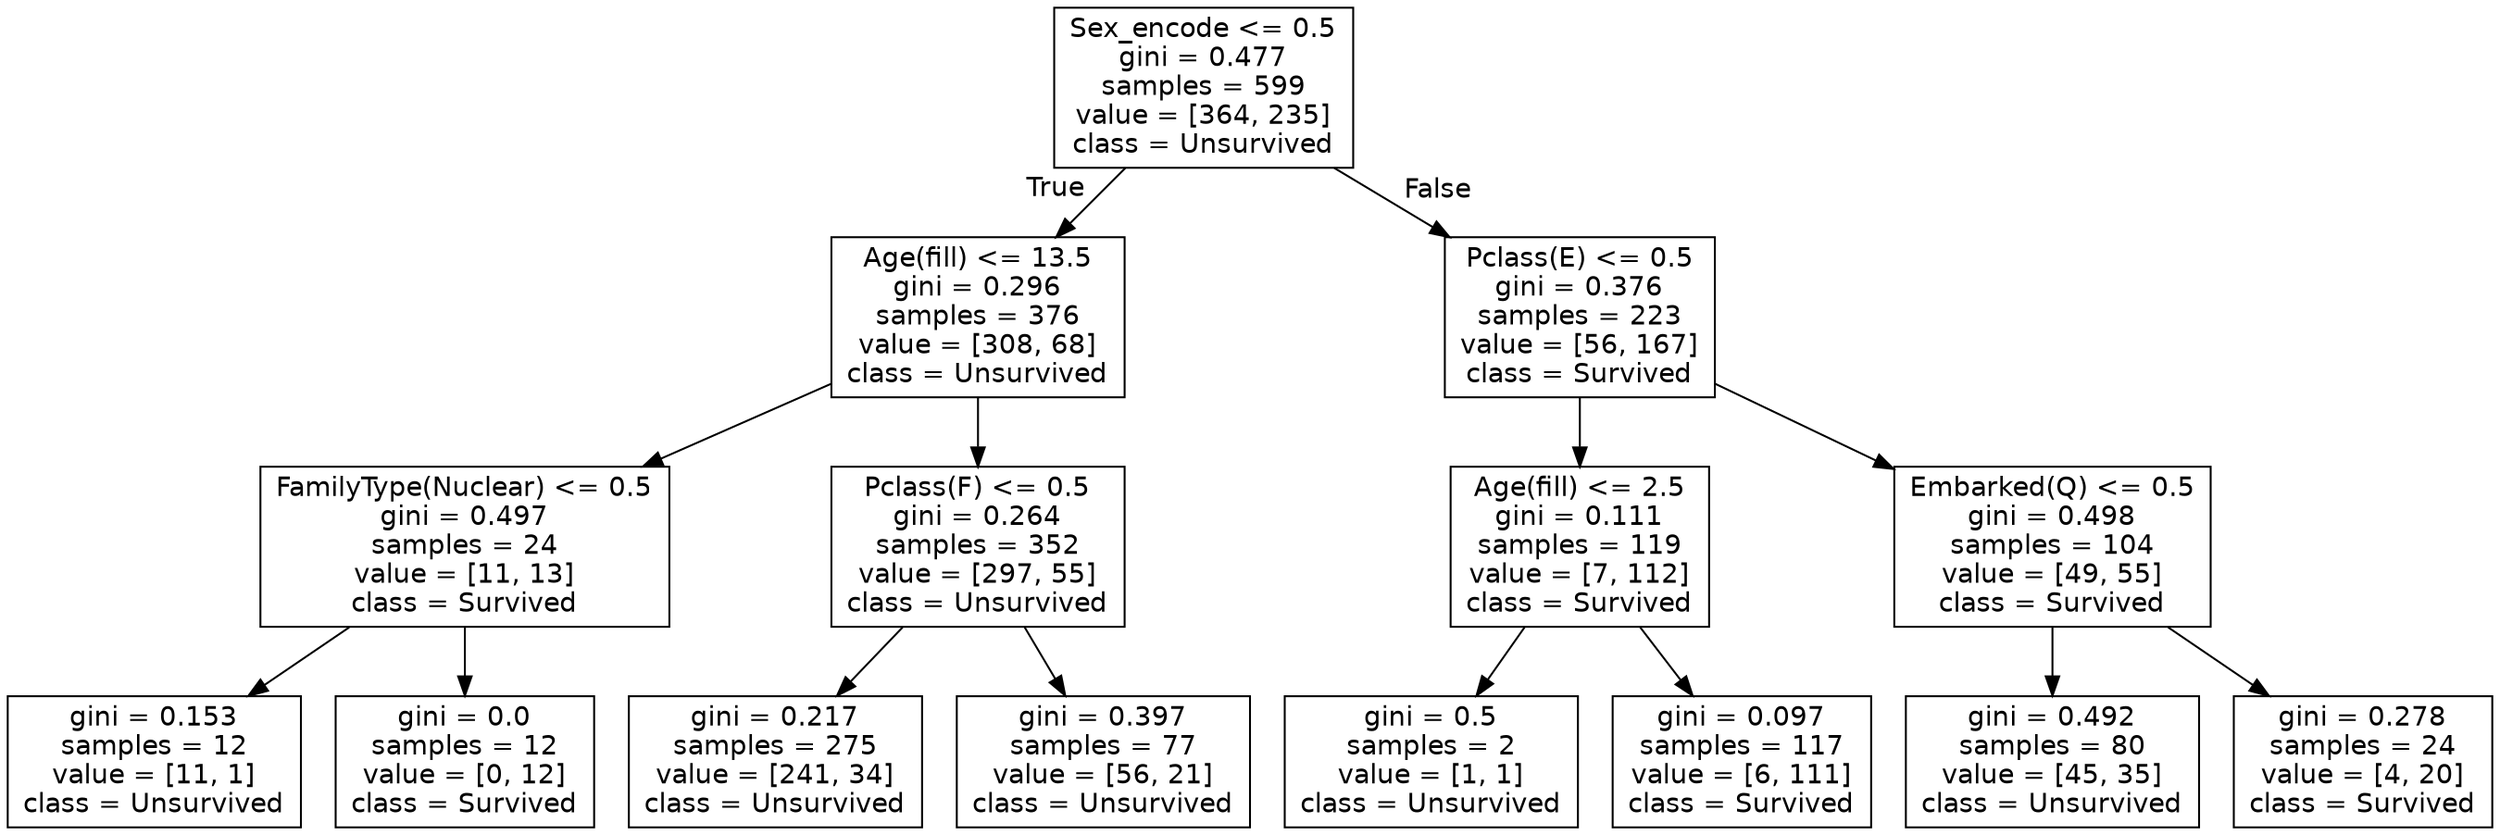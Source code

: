 digraph Tree {
node [shape=box, fontname="helvetica"] ;
edge [fontname="helvetica"] ;
0 [label="Sex_encode <= 0.5\ngini = 0.477\nsamples = 599\nvalue = [364, 235]\nclass = Unsurvived"] ;
1 [label="Age(fill) <= 13.5\ngini = 0.296\nsamples = 376\nvalue = [308, 68]\nclass = Unsurvived"] ;
0 -> 1 [labeldistance=2.5, labelangle=45, headlabel="True"] ;
2 [label="FamilyType(Nuclear) <= 0.5\ngini = 0.497\nsamples = 24\nvalue = [11, 13]\nclass = Survived"] ;
1 -> 2 ;
3 [label="gini = 0.153\nsamples = 12\nvalue = [11, 1]\nclass = Unsurvived"] ;
2 -> 3 ;
4 [label="gini = 0.0\nsamples = 12\nvalue = [0, 12]\nclass = Survived"] ;
2 -> 4 ;
5 [label="Pclass(F) <= 0.5\ngini = 0.264\nsamples = 352\nvalue = [297, 55]\nclass = Unsurvived"] ;
1 -> 5 ;
6 [label="gini = 0.217\nsamples = 275\nvalue = [241, 34]\nclass = Unsurvived"] ;
5 -> 6 ;
7 [label="gini = 0.397\nsamples = 77\nvalue = [56, 21]\nclass = Unsurvived"] ;
5 -> 7 ;
8 [label="Pclass(E) <= 0.5\ngini = 0.376\nsamples = 223\nvalue = [56, 167]\nclass = Survived"] ;
0 -> 8 [labeldistance=2.5, labelangle=-45, headlabel="False"] ;
9 [label="Age(fill) <= 2.5\ngini = 0.111\nsamples = 119\nvalue = [7, 112]\nclass = Survived"] ;
8 -> 9 ;
10 [label="gini = 0.5\nsamples = 2\nvalue = [1, 1]\nclass = Unsurvived"] ;
9 -> 10 ;
11 [label="gini = 0.097\nsamples = 117\nvalue = [6, 111]\nclass = Survived"] ;
9 -> 11 ;
12 [label="Embarked(Q) <= 0.5\ngini = 0.498\nsamples = 104\nvalue = [49, 55]\nclass = Survived"] ;
8 -> 12 ;
13 [label="gini = 0.492\nsamples = 80\nvalue = [45, 35]\nclass = Unsurvived"] ;
12 -> 13 ;
14 [label="gini = 0.278\nsamples = 24\nvalue = [4, 20]\nclass = Survived"] ;
12 -> 14 ;
}